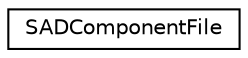 digraph "Graphical Class Hierarchy"
{
 // INTERACTIVE_SVG=YES
  edge [fontname="Helvetica",fontsize="10",labelfontname="Helvetica",labelfontsize="10"];
  node [fontname="Helvetica",fontsize="10",shape=record];
  rankdir="LR";
  Node1 [label="SADComponentFile",height=0.2,width=0.4,color="black", fillcolor="white", style="filled",URL="$class_s_a_d_component_file.html"];
}
